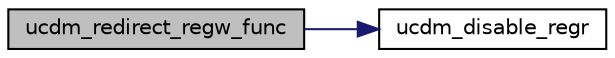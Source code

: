 digraph "ucdm_redirect_regw_func"
{
 // INTERACTIVE_SVG=YES
 // LATEX_PDF_SIZE
  bgcolor="transparent";
  edge [fontname="Helvetica",fontsize="10",labelfontname="Helvetica",labelfontsize="10"];
  node [fontname="Helvetica",fontsize="10",shape=record];
  rankdir="LR";
  Node1 [label="ucdm_redirect_regw_func",height=0.2,width=0.4,color="black", fillcolor="grey75", style="filled", fontcolor="black",tooltip="Configure UCDM register write access on this register to redirect to a function pointer."];
  Node1 -> Node2 [color="midnightblue",fontsize="10",style="solid",fontname="Helvetica"];
  Node2 [label="ucdm_disable_regr",height=0.2,width=0.4,color="black",URL="$ucdm_8c.html#afadb3313130bbd61e8469164ebdc960e",tooltip="Disable UCDM register register access on register."];
}
